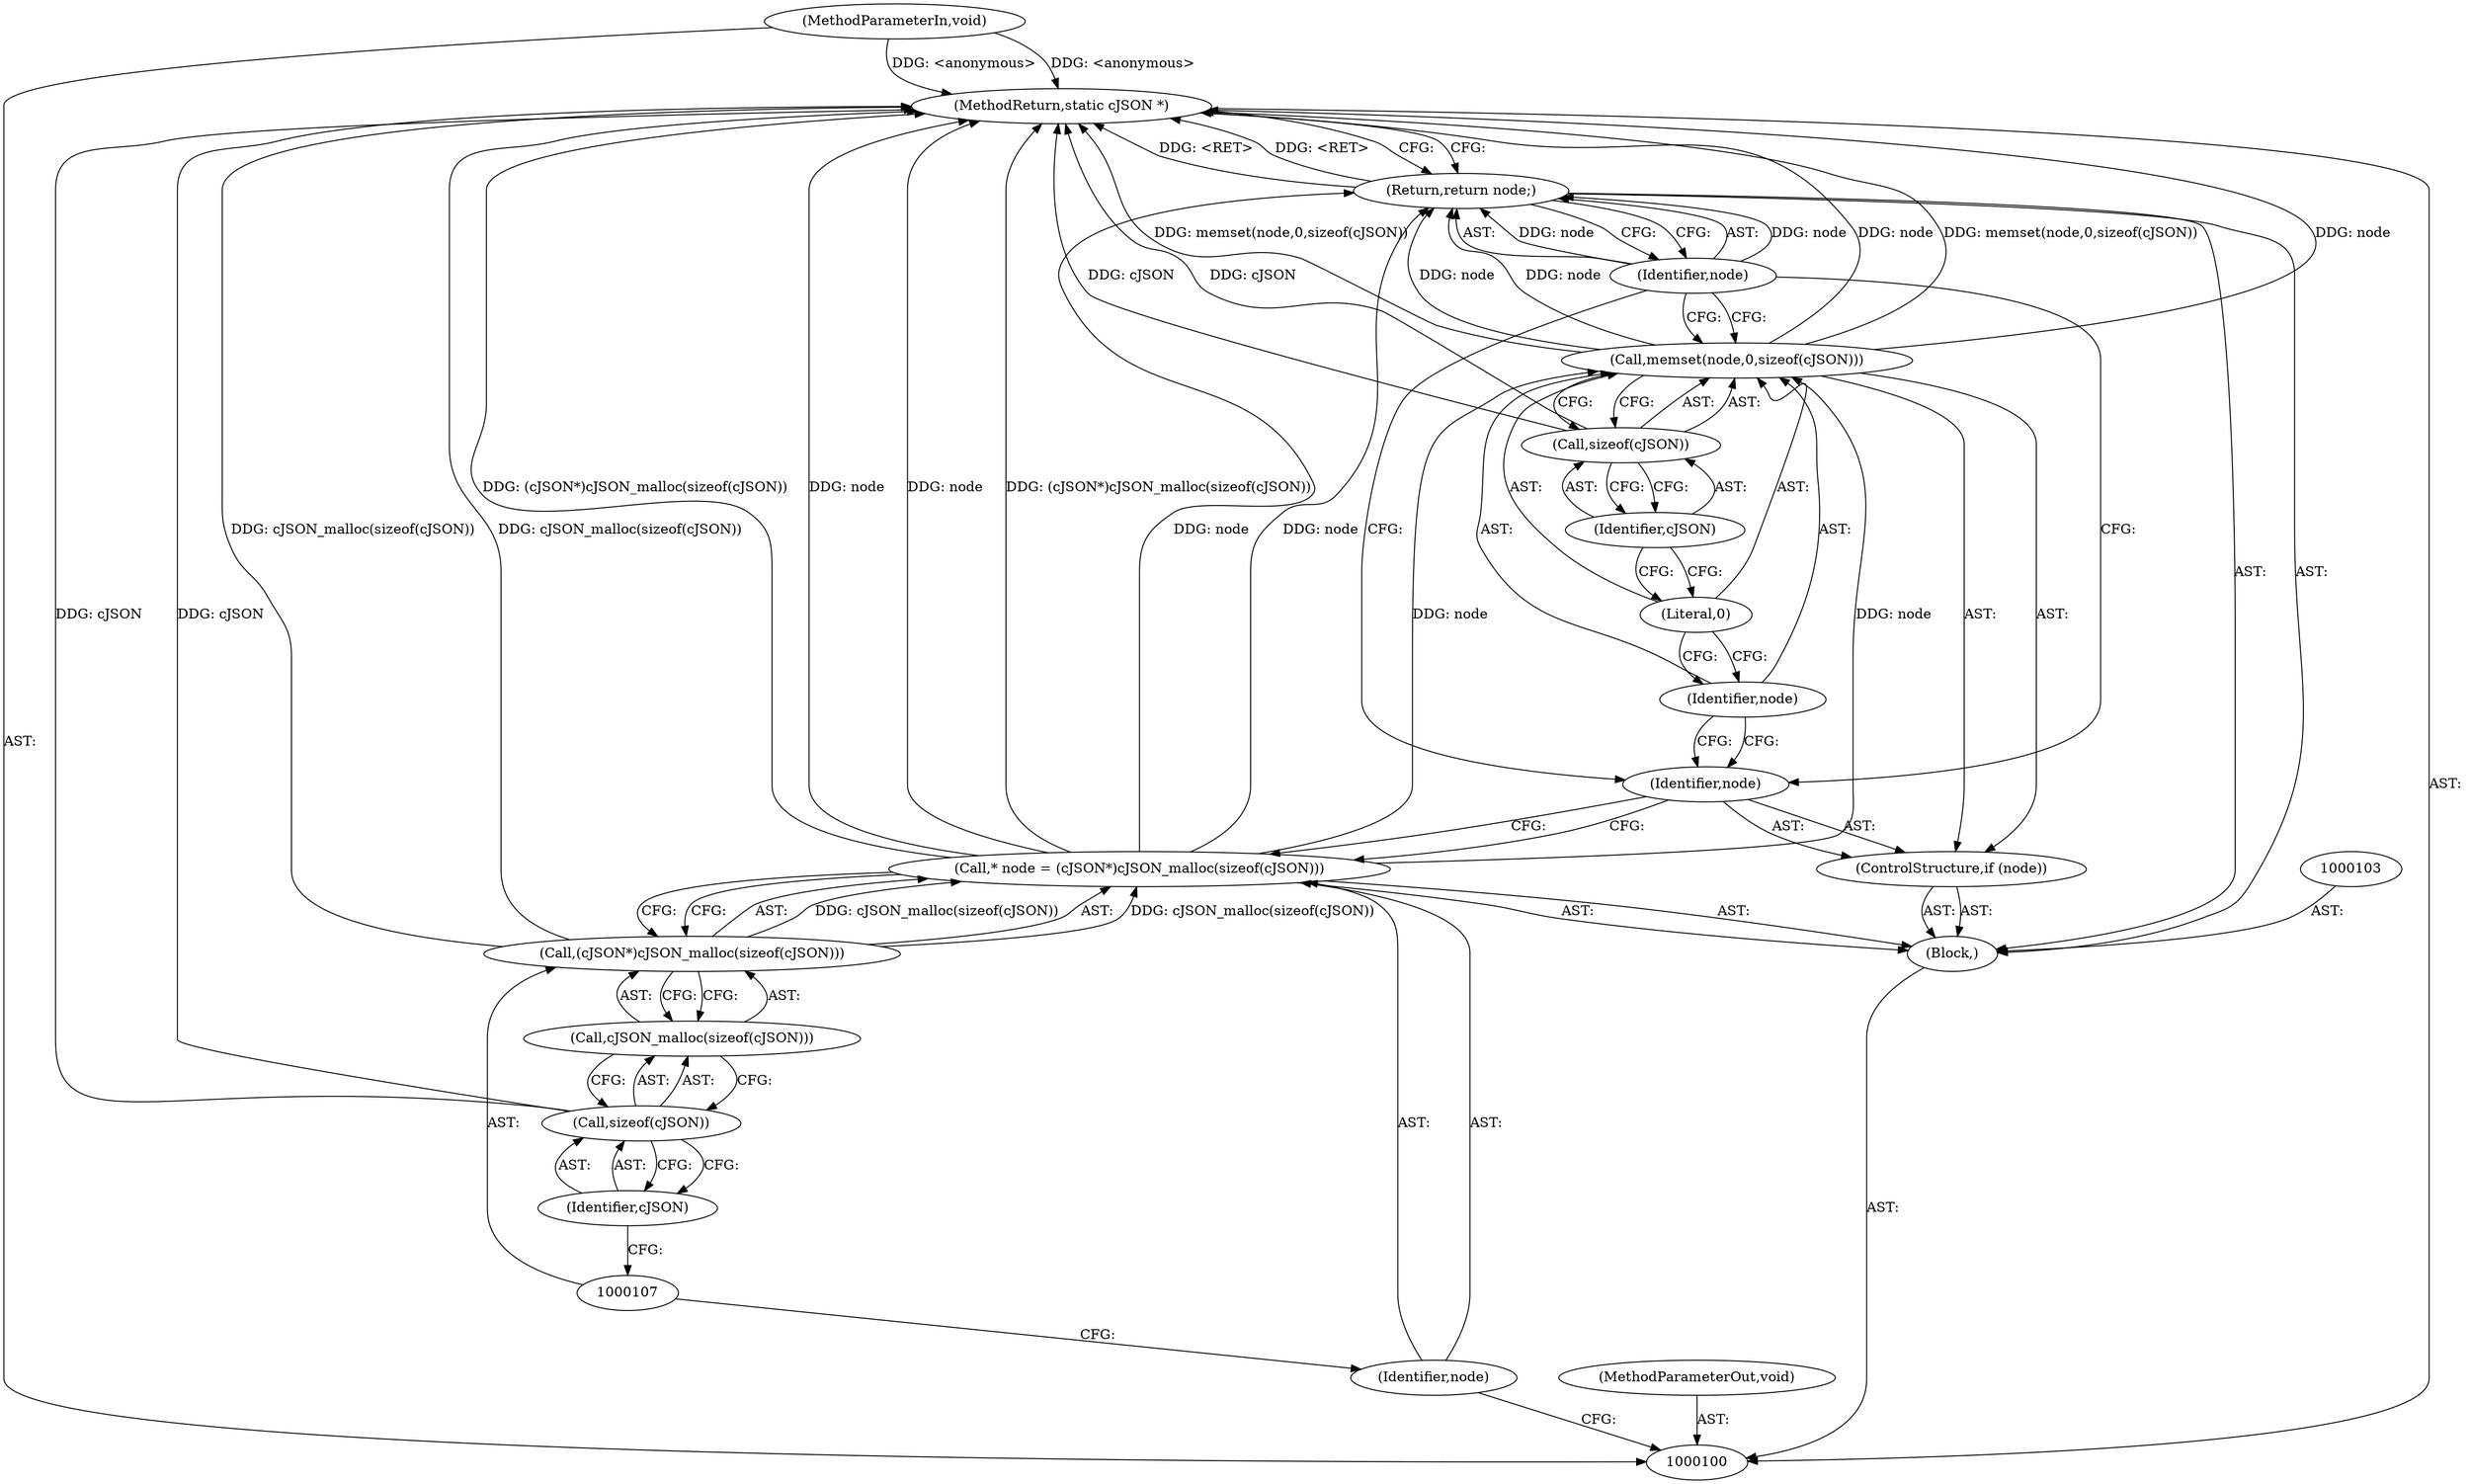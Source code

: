 digraph "0_iperf_91f2fa59e8ed80dfbf400add0164ee0e508e412a_25" {
"1000120" [label="(MethodReturn,static cJSON *)"];
"1000101" [label="(MethodParameterIn,void)"];
"1000151" [label="(MethodParameterOut,void)"];
"1000102" [label="(Block,)"];
"1000106" [label="(Call,(cJSON*)cJSON_malloc(sizeof(cJSON)))"];
"1000108" [label="(Call,cJSON_malloc(sizeof(cJSON)))"];
"1000109" [label="(Call,sizeof(cJSON))"];
"1000110" [label="(Identifier,cJSON)"];
"1000104" [label="(Call,* node = (cJSON*)cJSON_malloc(sizeof(cJSON)))"];
"1000105" [label="(Identifier,node)"];
"1000111" [label="(ControlStructure,if (node))"];
"1000113" [label="(Call,memset(node,0,sizeof(cJSON)))"];
"1000114" [label="(Identifier,node)"];
"1000115" [label="(Literal,0)"];
"1000116" [label="(Call,sizeof(cJSON))"];
"1000117" [label="(Identifier,cJSON)"];
"1000112" [label="(Identifier,node)"];
"1000118" [label="(Return,return node;)"];
"1000119" [label="(Identifier,node)"];
"1000120" -> "1000100"  [label="AST: "];
"1000120" -> "1000118"  [label="CFG: "];
"1000116" -> "1000120"  [label="DDG: cJSON"];
"1000106" -> "1000120"  [label="DDG: cJSON_malloc(sizeof(cJSON))"];
"1000104" -> "1000120"  [label="DDG: node"];
"1000104" -> "1000120"  [label="DDG: (cJSON*)cJSON_malloc(sizeof(cJSON))"];
"1000113" -> "1000120"  [label="DDG: node"];
"1000113" -> "1000120"  [label="DDG: memset(node,0,sizeof(cJSON))"];
"1000101" -> "1000120"  [label="DDG: <anonymous>"];
"1000109" -> "1000120"  [label="DDG: cJSON"];
"1000118" -> "1000120"  [label="DDG: <RET>"];
"1000101" -> "1000100"  [label="AST: "];
"1000101" -> "1000120"  [label="DDG: <anonymous>"];
"1000151" -> "1000100"  [label="AST: "];
"1000102" -> "1000100"  [label="AST: "];
"1000103" -> "1000102"  [label="AST: "];
"1000104" -> "1000102"  [label="AST: "];
"1000111" -> "1000102"  [label="AST: "];
"1000118" -> "1000102"  [label="AST: "];
"1000106" -> "1000104"  [label="AST: "];
"1000106" -> "1000108"  [label="CFG: "];
"1000107" -> "1000106"  [label="AST: "];
"1000108" -> "1000106"  [label="AST: "];
"1000104" -> "1000106"  [label="CFG: "];
"1000106" -> "1000120"  [label="DDG: cJSON_malloc(sizeof(cJSON))"];
"1000106" -> "1000104"  [label="DDG: cJSON_malloc(sizeof(cJSON))"];
"1000108" -> "1000106"  [label="AST: "];
"1000108" -> "1000109"  [label="CFG: "];
"1000109" -> "1000108"  [label="AST: "];
"1000106" -> "1000108"  [label="CFG: "];
"1000109" -> "1000108"  [label="AST: "];
"1000109" -> "1000110"  [label="CFG: "];
"1000110" -> "1000109"  [label="AST: "];
"1000108" -> "1000109"  [label="CFG: "];
"1000109" -> "1000120"  [label="DDG: cJSON"];
"1000110" -> "1000109"  [label="AST: "];
"1000110" -> "1000107"  [label="CFG: "];
"1000109" -> "1000110"  [label="CFG: "];
"1000104" -> "1000102"  [label="AST: "];
"1000104" -> "1000106"  [label="CFG: "];
"1000105" -> "1000104"  [label="AST: "];
"1000106" -> "1000104"  [label="AST: "];
"1000112" -> "1000104"  [label="CFG: "];
"1000104" -> "1000120"  [label="DDG: node"];
"1000104" -> "1000120"  [label="DDG: (cJSON*)cJSON_malloc(sizeof(cJSON))"];
"1000106" -> "1000104"  [label="DDG: cJSON_malloc(sizeof(cJSON))"];
"1000104" -> "1000113"  [label="DDG: node"];
"1000104" -> "1000118"  [label="DDG: node"];
"1000105" -> "1000104"  [label="AST: "];
"1000105" -> "1000100"  [label="CFG: "];
"1000107" -> "1000105"  [label="CFG: "];
"1000111" -> "1000102"  [label="AST: "];
"1000112" -> "1000111"  [label="AST: "];
"1000113" -> "1000111"  [label="AST: "];
"1000113" -> "1000111"  [label="AST: "];
"1000113" -> "1000116"  [label="CFG: "];
"1000114" -> "1000113"  [label="AST: "];
"1000115" -> "1000113"  [label="AST: "];
"1000116" -> "1000113"  [label="AST: "];
"1000119" -> "1000113"  [label="CFG: "];
"1000113" -> "1000120"  [label="DDG: node"];
"1000113" -> "1000120"  [label="DDG: memset(node,0,sizeof(cJSON))"];
"1000104" -> "1000113"  [label="DDG: node"];
"1000113" -> "1000118"  [label="DDG: node"];
"1000114" -> "1000113"  [label="AST: "];
"1000114" -> "1000112"  [label="CFG: "];
"1000115" -> "1000114"  [label="CFG: "];
"1000115" -> "1000113"  [label="AST: "];
"1000115" -> "1000114"  [label="CFG: "];
"1000117" -> "1000115"  [label="CFG: "];
"1000116" -> "1000113"  [label="AST: "];
"1000116" -> "1000117"  [label="CFG: "];
"1000117" -> "1000116"  [label="AST: "];
"1000113" -> "1000116"  [label="CFG: "];
"1000116" -> "1000120"  [label="DDG: cJSON"];
"1000117" -> "1000116"  [label="AST: "];
"1000117" -> "1000115"  [label="CFG: "];
"1000116" -> "1000117"  [label="CFG: "];
"1000112" -> "1000111"  [label="AST: "];
"1000112" -> "1000104"  [label="CFG: "];
"1000114" -> "1000112"  [label="CFG: "];
"1000119" -> "1000112"  [label="CFG: "];
"1000118" -> "1000102"  [label="AST: "];
"1000118" -> "1000119"  [label="CFG: "];
"1000119" -> "1000118"  [label="AST: "];
"1000120" -> "1000118"  [label="CFG: "];
"1000118" -> "1000120"  [label="DDG: <RET>"];
"1000119" -> "1000118"  [label="DDG: node"];
"1000104" -> "1000118"  [label="DDG: node"];
"1000113" -> "1000118"  [label="DDG: node"];
"1000119" -> "1000118"  [label="AST: "];
"1000119" -> "1000113"  [label="CFG: "];
"1000119" -> "1000112"  [label="CFG: "];
"1000118" -> "1000119"  [label="CFG: "];
"1000119" -> "1000118"  [label="DDG: node"];
}

